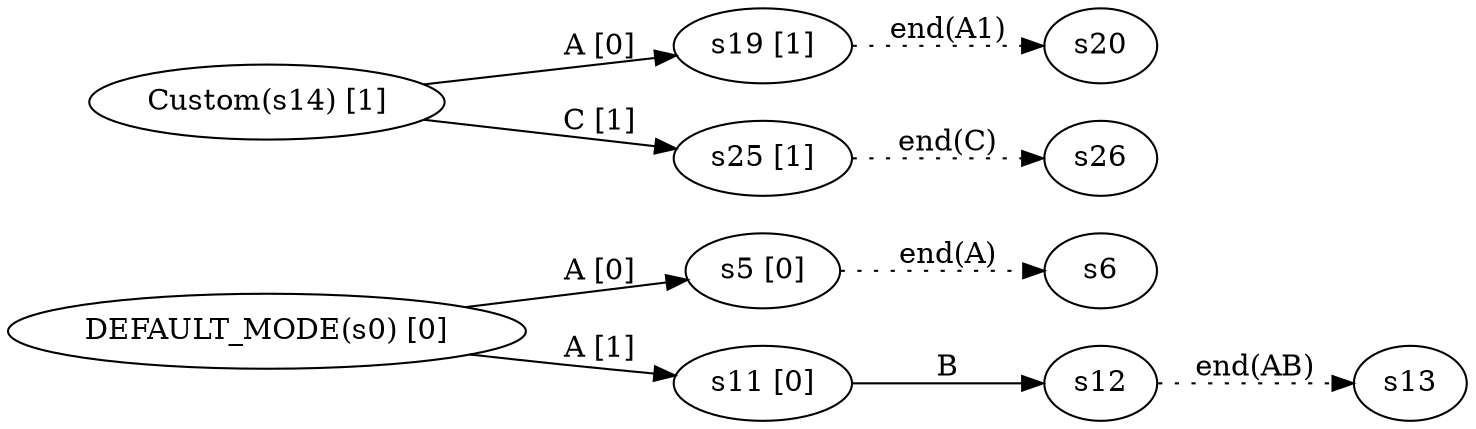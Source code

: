 digraph ATN {
  rankdir=LR;

  "DEFAULT_MODE(s0) [0]" -> "s5 [0]" [label="A [0]"]
  "s5 [0]" -> s6 [label="end(A)", style=dotted]
  "DEFAULT_MODE(s0) [0]" -> "s11 [0]" [label="A [1]"]
  "s11 [0]" -> s12 [label=B]
  s12 -> s13 [label="end(AB)", style=dotted]

  "Custom(s14) [1]" -> "s19 [1]" [label="A [0]"]
  "s19 [1]" -> s20 [label="end(A1)", style=dotted]
  "Custom(s14) [1]" -> "s25 [1]" [label="C [1]"]
  "s25 [1]" -> s26 [label="end(C)", style=dotted]
}